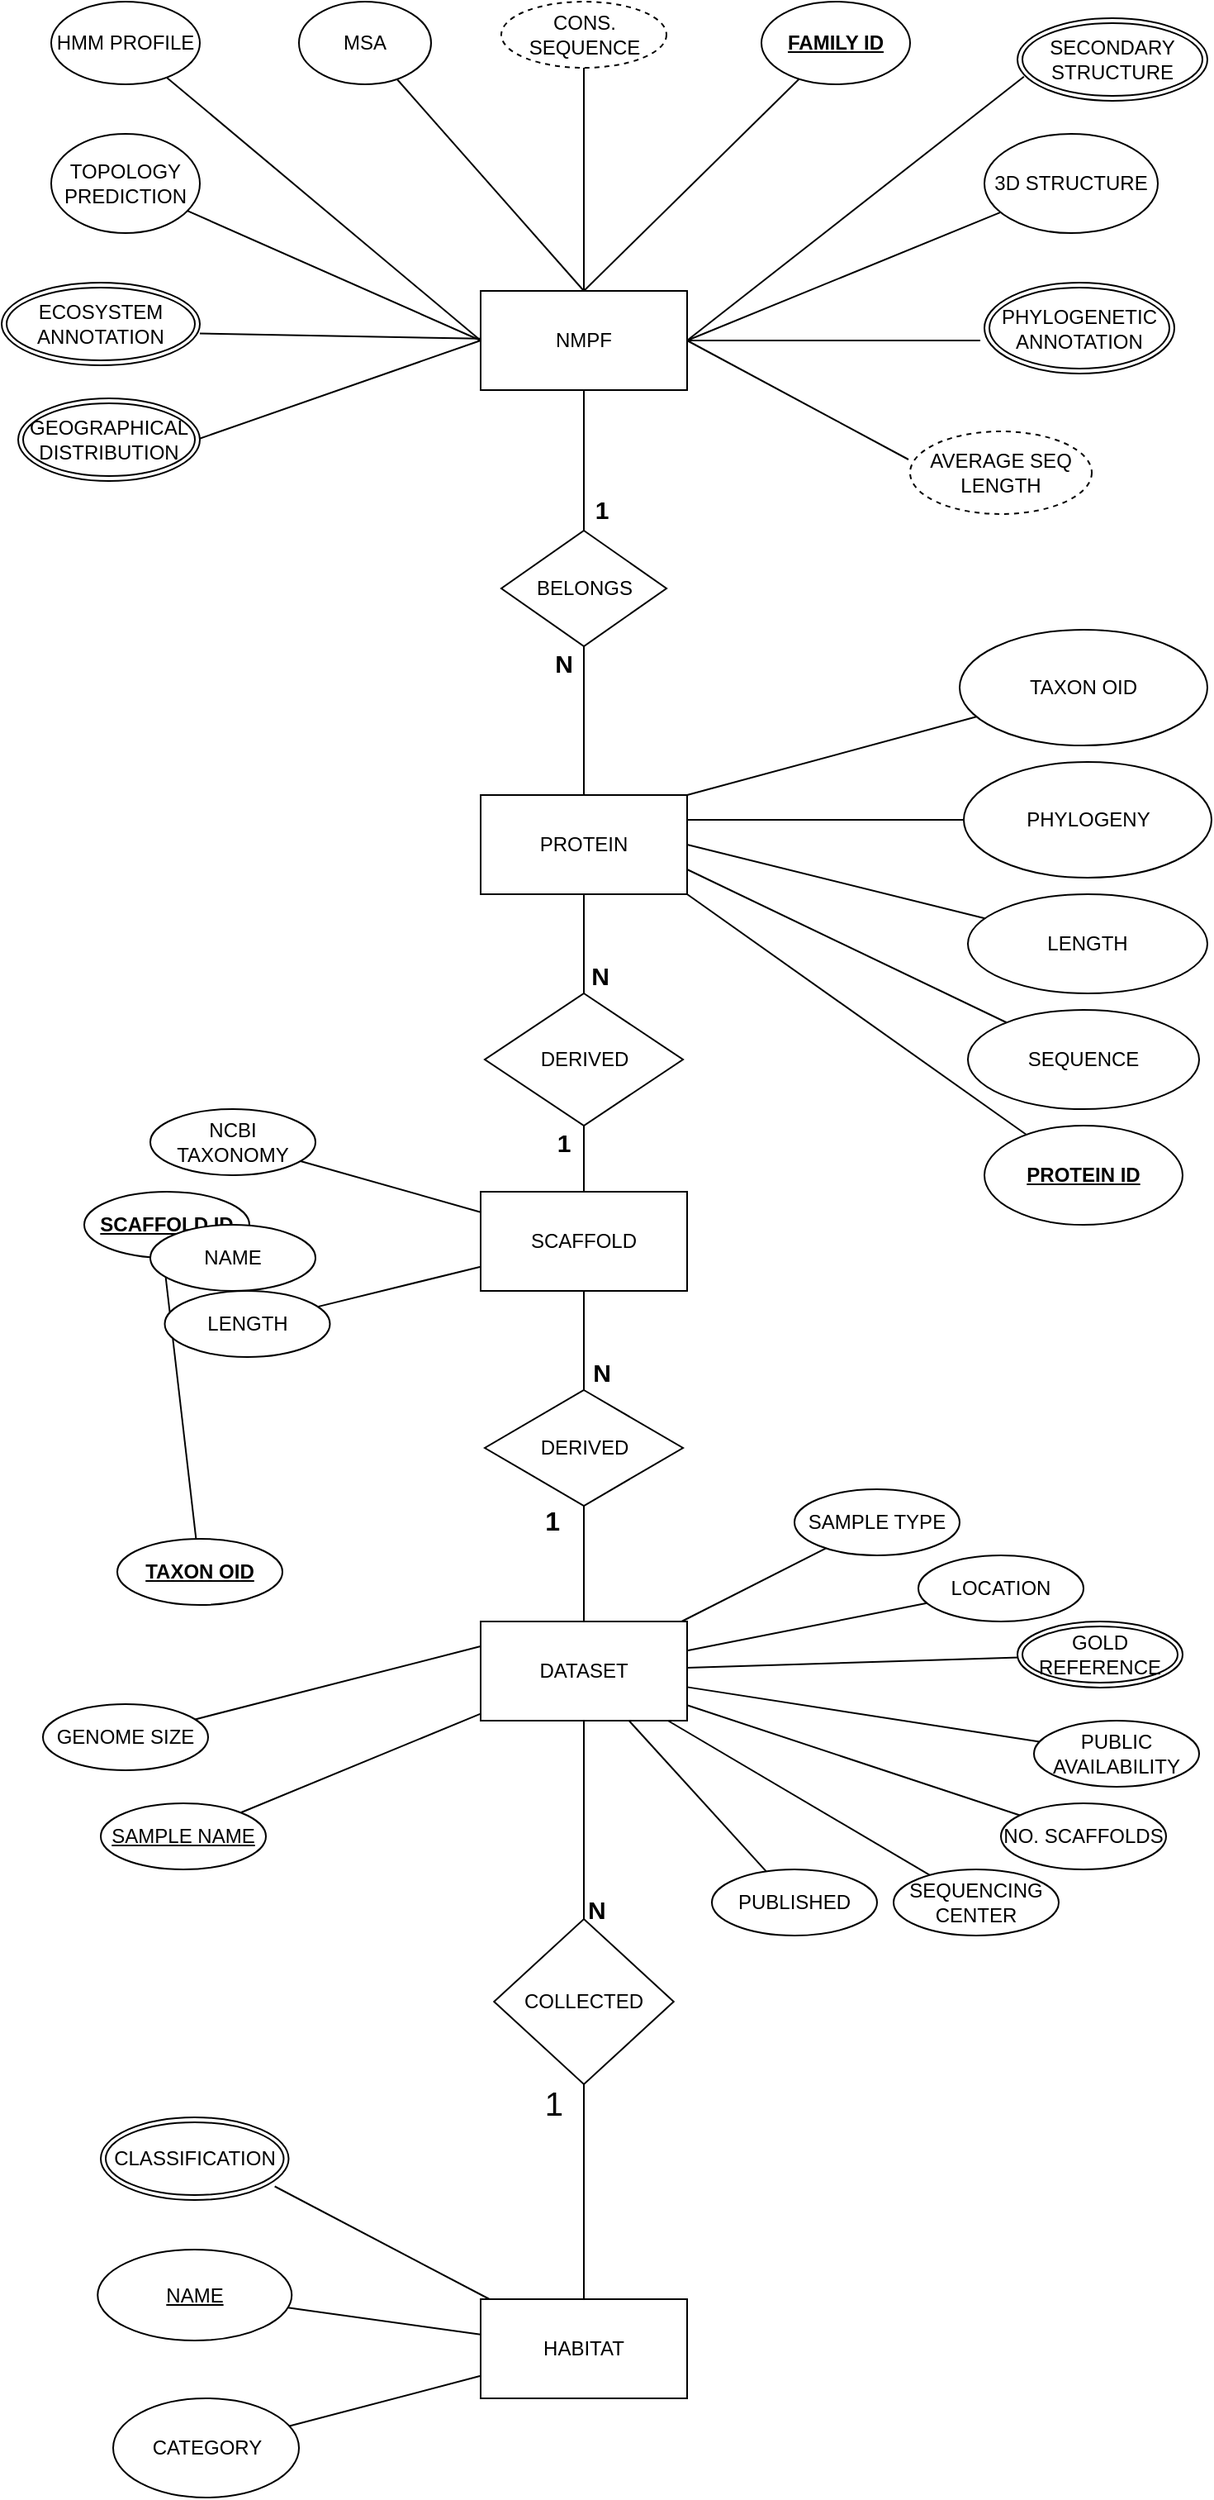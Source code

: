 <mxfile version="22.0.4" type="github">
  <diagram id="R2lEEEUBdFMjLlhIrx00" name="Page-1">
    <mxGraphModel dx="1434" dy="1858" grid="1" gridSize="10" guides="1" tooltips="1" connect="1" arrows="1" fold="1" page="1" pageScale="1" pageWidth="850" pageHeight="1100" math="0" shadow="0" extFonts="Permanent Marker^https://fonts.googleapis.com/css?family=Permanent+Marker">
      <root>
        <mxCell id="0" />
        <mxCell id="1" parent="0" />
        <mxCell id="Yh4BVkky_7kEf2Jk04-v-19" style="rounded=0;orthogonalLoop=1;jettySize=auto;html=1;endArrow=none;endFill=0;labelBackgroundColor=none;fontColor=default;entryX=0.5;entryY=1;entryDx=0;entryDy=0;" parent="1" source="Yh4BVkky_7kEf2Jk04-v-1" target="3lu_bXjI-AjVLZ6_Voox-1" edge="1">
          <mxGeometry relative="1" as="geometry">
            <mxPoint x="443" y="-420" as="targetPoint" />
          </mxGeometry>
        </mxCell>
        <mxCell id="Yh4BVkky_7kEf2Jk04-v-20" style="rounded=0;orthogonalLoop=1;jettySize=auto;html=1;endArrow=none;endFill=0;labelBackgroundColor=none;fontColor=default;exitX=0.5;exitY=0;exitDx=0;exitDy=0;" parent="1" source="Yh4BVkky_7kEf2Jk04-v-1" target="Yh4BVkky_7kEf2Jk04-v-4" edge="1">
          <mxGeometry relative="1" as="geometry">
            <mxPoint x="320" y="400" as="sourcePoint" />
          </mxGeometry>
        </mxCell>
        <mxCell id="Yh4BVkky_7kEf2Jk04-v-21" style="rounded=0;orthogonalLoop=1;jettySize=auto;html=1;endArrow=none;endFill=0;labelBackgroundColor=none;fontColor=default;exitX=0;exitY=0.5;exitDx=0;exitDy=0;" parent="1" source="Yh4BVkky_7kEf2Jk04-v-1" edge="1">
          <mxGeometry relative="1" as="geometry">
            <mxPoint x="370" y="-260" as="sourcePoint" />
            <mxPoint x="206.579" y="-204.504" as="targetPoint" />
          </mxGeometry>
        </mxCell>
        <mxCell id="Yh4BVkky_7kEf2Jk04-v-22" style="rounded=0;orthogonalLoop=1;jettySize=auto;html=1;endArrow=none;endFill=0;labelBackgroundColor=none;fontColor=default;" parent="1" source="Yh4BVkky_7kEf2Jk04-v-1" edge="1">
          <mxGeometry relative="1" as="geometry">
            <mxPoint x="682.5" y="-265" as="targetPoint" />
          </mxGeometry>
        </mxCell>
        <mxCell id="Yh4BVkky_7kEf2Jk04-v-23" style="rounded=0;orthogonalLoop=1;jettySize=auto;html=1;endArrow=none;endFill=0;labelBackgroundColor=none;fontColor=default;exitX=0;exitY=0.5;exitDx=0;exitDy=0;" parent="1" source="Yh4BVkky_7kEf2Jk04-v-1" target="Yh4BVkky_7kEf2Jk04-v-5" edge="1">
          <mxGeometry relative="1" as="geometry" />
        </mxCell>
        <mxCell id="Yh4BVkky_7kEf2Jk04-v-24" style="rounded=0;orthogonalLoop=1;jettySize=auto;html=1;endArrow=none;endFill=0;labelBackgroundColor=none;fontColor=default;exitX=1;exitY=0.5;exitDx=0;exitDy=0;" parent="1" source="Yh4BVkky_7kEf2Jk04-v-1" edge="1">
          <mxGeometry relative="1" as="geometry">
            <mxPoint x="178" y="290" as="sourcePoint" />
            <mxPoint x="708.952" y="-424.614" as="targetPoint" />
          </mxGeometry>
        </mxCell>
        <mxCell id="Yh4BVkky_7kEf2Jk04-v-25" style="rounded=0;orthogonalLoop=1;jettySize=auto;html=1;endArrow=none;endFill=0;labelBackgroundColor=none;fontColor=default;exitX=0;exitY=0.5;exitDx=0;exitDy=0;" parent="1" source="Yh4BVkky_7kEf2Jk04-v-1" target="Yh4BVkky_7kEf2Jk04-v-7" edge="1">
          <mxGeometry relative="1" as="geometry" />
        </mxCell>
        <mxCell id="Yh4BVkky_7kEf2Jk04-v-26" style="rounded=0;orthogonalLoop=1;jettySize=auto;html=1;endArrow=none;endFill=0;labelBackgroundColor=none;fontColor=default;" parent="1" source="Yh4BVkky_7kEf2Jk04-v-1" edge="1">
          <mxGeometry relative="1" as="geometry">
            <mxPoint x="170" y="330" as="sourcePoint" />
            <mxPoint x="209.976" y="-269.188" as="targetPoint" />
          </mxGeometry>
        </mxCell>
        <mxCell id="Yh4BVkky_7kEf2Jk04-v-1" value="NMPF" style="rounded=0;whiteSpace=wrap;html=1;labelBackgroundColor=none;" parent="1" vertex="1">
          <mxGeometry x="380" y="-295" width="125" height="60" as="geometry" />
        </mxCell>
        <mxCell id="Yh4BVkky_7kEf2Jk04-v-4" value="MSA" style="ellipse;whiteSpace=wrap;html=1;rounded=0;labelBackgroundColor=none;" parent="1" vertex="1">
          <mxGeometry x="270" y="-470" width="80" height="50" as="geometry" />
        </mxCell>
        <mxCell id="Yh4BVkky_7kEf2Jk04-v-5" value="HMM PROFILE" style="ellipse;whiteSpace=wrap;html=1;rounded=0;labelBackgroundColor=none;" parent="1" vertex="1">
          <mxGeometry x="120" y="-470" width="90" height="50" as="geometry" />
        </mxCell>
        <mxCell id="Yh4BVkky_7kEf2Jk04-v-7" value="TOPOLOGY PREDICTION" style="ellipse;whiteSpace=wrap;html=1;rounded=0;labelBackgroundColor=none;direction=west;" parent="1" vertex="1">
          <mxGeometry x="120" y="-390" width="90" height="60" as="geometry" />
        </mxCell>
        <mxCell id="Yh4BVkky_7kEf2Jk04-v-16" value="" style="rounded=0;orthogonalLoop=1;jettySize=auto;html=1;endArrow=none;endFill=0;labelBackgroundColor=none;fontColor=default;entryX=0.5;entryY=0;entryDx=0;entryDy=0;" parent="1" source="Yh4BVkky_7kEf2Jk04-v-11" target="Yh4BVkky_7kEf2Jk04-v-1" edge="1">
          <mxGeometry relative="1" as="geometry">
            <mxPoint x="190" y="135" as="targetPoint" />
          </mxGeometry>
        </mxCell>
        <mxCell id="Yh4BVkky_7kEf2Jk04-v-11" value="&lt;u&gt;&lt;b&gt;FAMILY ID&lt;/b&gt;&lt;/u&gt;" style="ellipse;whiteSpace=wrap;html=1;rounded=0;labelBackgroundColor=none;" parent="1" vertex="1">
          <mxGeometry x="550" y="-470" width="90" height="50" as="geometry" />
        </mxCell>
        <mxCell id="Yh4BVkky_7kEf2Jk04-v-30" value="" style="rounded=0;orthogonalLoop=1;jettySize=auto;html=1;endArrow=none;endFill=0;labelBackgroundColor=none;fontColor=default;" parent="1" source="Yh4BVkky_7kEf2Jk04-v-31" target="Yh4BVkky_7kEf2Jk04-v-29" edge="1">
          <mxGeometry relative="1" as="geometry" />
        </mxCell>
        <mxCell id="d79e8XBhKQ2igxdSj6Hg-91" value="N" style="edgeLabel;html=1;align=center;verticalAlign=middle;resizable=0;points=[];fontSize=15;fontStyle=1" parent="Yh4BVkky_7kEf2Jk04-v-30" vertex="1" connectable="0">
          <mxGeometry x="-0.711" relative="1" as="geometry">
            <mxPoint x="-13" y="-3" as="offset" />
          </mxGeometry>
        </mxCell>
        <mxCell id="d79e8XBhKQ2igxdSj6Hg-4" value="" style="rounded=0;orthogonalLoop=1;jettySize=auto;html=1;endArrow=none;endFill=0;labelBackgroundColor=none;fontColor=default;exitX=1;exitY=0.5;exitDx=0;exitDy=0;" parent="1" source="Yh4BVkky_7kEf2Jk04-v-29" target="d79e8XBhKQ2igxdSj6Hg-1" edge="1">
          <mxGeometry relative="1" as="geometry" />
        </mxCell>
        <mxCell id="Yh4BVkky_7kEf2Jk04-v-29" value="&lt;div&gt;PROTEIN&lt;/div&gt;" style="rounded=0;whiteSpace=wrap;html=1;labelBackgroundColor=none;" parent="1" vertex="1">
          <mxGeometry x="380.01" y="10" width="125" height="60" as="geometry" />
        </mxCell>
        <mxCell id="Yh4BVkky_7kEf2Jk04-v-32" value="" style="rounded=0;orthogonalLoop=1;jettySize=auto;html=1;endArrow=none;endFill=0;labelBackgroundColor=none;fontColor=default;" parent="1" source="Yh4BVkky_7kEf2Jk04-v-1" target="Yh4BVkky_7kEf2Jk04-v-31" edge="1">
          <mxGeometry relative="1" as="geometry">
            <mxPoint x="291.827" y="200.155" as="sourcePoint" />
            <mxPoint x="570" y="197" as="targetPoint" />
          </mxGeometry>
        </mxCell>
        <mxCell id="d79e8XBhKQ2igxdSj6Hg-92" value="1" style="edgeLabel;html=1;align=center;verticalAlign=middle;resizable=0;points=[];fontSize=15;fontStyle=1" parent="Yh4BVkky_7kEf2Jk04-v-32" vertex="1" connectable="0">
          <mxGeometry x="0.694" y="-1" relative="1" as="geometry">
            <mxPoint x="11" as="offset" />
          </mxGeometry>
        </mxCell>
        <mxCell id="Yh4BVkky_7kEf2Jk04-v-31" value="BELONGS" style="rhombus;whiteSpace=wrap;html=1;rounded=0;labelBackgroundColor=none;" parent="1" vertex="1">
          <mxGeometry x="392.51" y="-150" width="100" height="70" as="geometry" />
        </mxCell>
        <mxCell id="_KlqRlnfx3LXGcyiwgws-1" value="SEQUENCE" style="ellipse;whiteSpace=wrap;html=1;labelBackgroundColor=none;" parent="1" vertex="1">
          <mxGeometry x="675" y="140" width="140" height="60" as="geometry" />
        </mxCell>
        <mxCell id="_KlqRlnfx3LXGcyiwgws-2" value="" style="rounded=1;orthogonalLoop=1;jettySize=auto;html=1;endArrow=none;endFill=0;labelBackgroundColor=none;fontColor=default;exitX=1;exitY=0.75;exitDx=0;exitDy=0;" parent="1" source="Yh4BVkky_7kEf2Jk04-v-29" target="_KlqRlnfx3LXGcyiwgws-1" edge="1">
          <mxGeometry relative="1" as="geometry">
            <mxPoint x="650" y="360" as="sourcePoint" />
            <mxPoint x="710" y="210" as="targetPoint" />
          </mxGeometry>
        </mxCell>
        <mxCell id="_KlqRlnfx3LXGcyiwgws-3" value="&lt;b&gt;&lt;u&gt;PROTEIN ID&lt;/u&gt;&lt;/b&gt;" style="ellipse;whiteSpace=wrap;html=1;labelBackgroundColor=none;" parent="1" vertex="1">
          <mxGeometry x="685" y="210" width="120" height="60" as="geometry" />
        </mxCell>
        <mxCell id="_KlqRlnfx3LXGcyiwgws-5" value="TAXON OID" style="ellipse;whiteSpace=wrap;html=1;labelBackgroundColor=none;" parent="1" vertex="1">
          <mxGeometry x="670" y="-90" width="150" height="70" as="geometry" />
        </mxCell>
        <mxCell id="d79e8XBhKQ2igxdSj6Hg-1" value="LENGTH" style="ellipse;whiteSpace=wrap;html=1;rounded=0;labelBackgroundColor=none;" parent="1" vertex="1">
          <mxGeometry x="675" y="70" width="145" height="60" as="geometry" />
        </mxCell>
        <mxCell id="d79e8XBhKQ2igxdSj6Hg-8" value="PHYLOGENY" style="ellipse;whiteSpace=wrap;html=1;rounded=0;labelBackgroundColor=none;" parent="1" vertex="1">
          <mxGeometry x="672.5" y="-10" width="150" height="70" as="geometry" />
        </mxCell>
        <mxCell id="d79e8XBhKQ2igxdSj6Hg-12" value="" style="endArrow=none;html=1;rounded=0;labelBackgroundColor=none;fontColor=default;exitX=1;exitY=0.25;exitDx=0;exitDy=0;" parent="1" source="Yh4BVkky_7kEf2Jk04-v-29" target="d79e8XBhKQ2igxdSj6Hg-8" edge="1">
          <mxGeometry width="50" height="50" relative="1" as="geometry">
            <mxPoint x="510" y="20" as="sourcePoint" />
            <mxPoint x="670" y="160" as="targetPoint" />
          </mxGeometry>
        </mxCell>
        <mxCell id="d79e8XBhKQ2igxdSj6Hg-14" value="HABITAT" style="rounded=0;whiteSpace=wrap;html=1;labelBackgroundColor=none;" parent="1" vertex="1">
          <mxGeometry x="380" y="920" width="125" height="60" as="geometry" />
        </mxCell>
        <mxCell id="d79e8XBhKQ2igxdSj6Hg-15" value="SCAFFOLD" style="rounded=0;whiteSpace=wrap;html=1;labelBackgroundColor=none;" parent="1" vertex="1">
          <mxGeometry x="380" y="250" width="125" height="60" as="geometry" />
        </mxCell>
        <mxCell id="d79e8XBhKQ2igxdSj6Hg-16" value="DATASET" style="rounded=0;whiteSpace=wrap;html=1;labelBackgroundColor=none;" parent="1" vertex="1">
          <mxGeometry x="380" y="510" width="125" height="60" as="geometry" />
        </mxCell>
        <mxCell id="7EveSGwWqRpmitjXYDmx-1" value="3D STRUCTURE" style="ellipse;whiteSpace=wrap;html=1;align=center;labelBackgroundColor=none;" parent="1" vertex="1">
          <mxGeometry x="685" y="-390" width="105" height="60" as="geometry" />
        </mxCell>
        <mxCell id="7EveSGwWqRpmitjXYDmx-2" value="" style="endArrow=none;html=1;rounded=0;labelBackgroundColor=none;fontColor=default;exitX=1;exitY=0.5;exitDx=0;exitDy=0;" parent="1" source="Yh4BVkky_7kEf2Jk04-v-1" target="7EveSGwWqRpmitjXYDmx-1" edge="1">
          <mxGeometry relative="1" as="geometry">
            <mxPoint x="450" y="-110" as="sourcePoint" />
            <mxPoint x="672.5" y="-231" as="targetPoint" />
          </mxGeometry>
        </mxCell>
        <mxCell id="d79e8XBhKQ2igxdSj6Hg-28" value="&lt;u&gt;&lt;b&gt;TAXON OID&lt;/b&gt;&lt;/u&gt;" style="ellipse;whiteSpace=wrap;html=1;align=center;labelBackgroundColor=none;" parent="1" vertex="1">
          <mxGeometry x="160" y="460" width="100" height="40" as="geometry" />
        </mxCell>
        <mxCell id="d79e8XBhKQ2igxdSj6Hg-29" value="&lt;u&gt;&lt;b&gt;SCAFFOLD ID&lt;/b&gt;&lt;/u&gt;" style="ellipse;whiteSpace=wrap;html=1;align=center;labelBackgroundColor=none;" parent="1" vertex="1">
          <mxGeometry x="140" y="250" width="100" height="40" as="geometry" />
        </mxCell>
        <mxCell id="d79e8XBhKQ2igxdSj6Hg-34" value="" style="endArrow=none;html=1;rounded=0;labelBackgroundColor=none;fontColor=default;entryX=0;entryY=0.5;entryDx=0;entryDy=0;" parent="1" source="d79e8XBhKQ2igxdSj6Hg-29" edge="1">
          <mxGeometry width="50" height="50" relative="1" as="geometry">
            <mxPoint x="105" y="370" as="sourcePoint" />
            <mxPoint x="189.313" y="278.375" as="targetPoint" />
          </mxGeometry>
        </mxCell>
        <mxCell id="d79e8XBhKQ2igxdSj6Hg-35" value="" style="endArrow=none;html=1;rounded=0;labelBackgroundColor=none;fontColor=default;entryX=0;entryY=0;entryDx=0;entryDy=0;" parent="1" source="d79e8XBhKQ2igxdSj6Hg-28" edge="1">
          <mxGeometry width="50" height="50" relative="1" as="geometry">
            <mxPoint x="100" y="420" as="sourcePoint" />
            <mxPoint x="189.313" y="301.625" as="targetPoint" />
          </mxGeometry>
        </mxCell>
        <mxCell id="d79e8XBhKQ2igxdSj6Hg-36" value="LENGTH" style="ellipse;whiteSpace=wrap;html=1;align=center;labelBackgroundColor=none;" parent="1" vertex="1">
          <mxGeometry x="188.75" y="310" width="100" height="40" as="geometry" />
        </mxCell>
        <mxCell id="d79e8XBhKQ2igxdSj6Hg-37" value="" style="fontSize=12;html=1;endArrow=none;startArrow=none;labelBackgroundColor=none;fontColor=default;startFill=0;endFill=0;rounded=1;strokeColor=default;" parent="1" source="d79e8XBhKQ2igxdSj6Hg-36" target="d79e8XBhKQ2igxdSj6Hg-15" edge="1">
          <mxGeometry width="100" height="100" relative="1" as="geometry">
            <mxPoint x="263" y="490" as="sourcePoint" />
            <mxPoint x="363" y="390" as="targetPoint" />
          </mxGeometry>
        </mxCell>
        <mxCell id="d79e8XBhKQ2igxdSj6Hg-38" value="NCBI TAXONOMY" style="ellipse;whiteSpace=wrap;html=1;align=center;labelBackgroundColor=none;" parent="1" vertex="1">
          <mxGeometry x="180" y="200" width="100" height="40" as="geometry" />
        </mxCell>
        <mxCell id="d79e8XBhKQ2igxdSj6Hg-39" value="" style="fontSize=12;html=1;endArrow=none;startArrow=none;rounded=0;labelBackgroundColor=none;fontColor=default;startFill=0;endFill=0;" parent="1" source="d79e8XBhKQ2igxdSj6Hg-38" target="d79e8XBhKQ2igxdSj6Hg-15" edge="1">
          <mxGeometry width="100" height="100" relative="1" as="geometry">
            <mxPoint x="263" y="370" as="sourcePoint" />
            <mxPoint x="363" y="270" as="targetPoint" />
          </mxGeometry>
        </mxCell>
        <mxCell id="d79e8XBhKQ2igxdSj6Hg-41" value="DERIVED" style="shape=rhombus;perimeter=rhombusPerimeter;whiteSpace=wrap;html=1;align=center;labelBackgroundColor=none;" parent="1" vertex="1">
          <mxGeometry x="382.51" y="130" width="120" height="80" as="geometry" />
        </mxCell>
        <mxCell id="d79e8XBhKQ2igxdSj6Hg-43" value="&lt;u&gt;SAMPLE NAME&lt;/u&gt;" style="ellipse;whiteSpace=wrap;html=1;align=center;labelBackgroundColor=none;" parent="1" vertex="1">
          <mxGeometry x="150" y="620" width="100" height="40" as="geometry" />
        </mxCell>
        <mxCell id="d79e8XBhKQ2igxdSj6Hg-44" value="SAMPLE TYPE" style="ellipse;whiteSpace=wrap;html=1;align=center;labelBackgroundColor=none;" parent="1" vertex="1">
          <mxGeometry x="570" y="430" width="100" height="40" as="geometry" />
        </mxCell>
        <mxCell id="d79e8XBhKQ2igxdSj6Hg-45" value="LOCATION" style="ellipse;whiteSpace=wrap;html=1;align=center;labelBackgroundColor=none;" parent="1" vertex="1">
          <mxGeometry x="645" y="470" width="100" height="40" as="geometry" />
        </mxCell>
        <mxCell id="d79e8XBhKQ2igxdSj6Hg-46" value="&lt;div&gt;SEQUENCING CENTER&lt;/div&gt;" style="ellipse;whiteSpace=wrap;html=1;align=center;labelBackgroundColor=none;" parent="1" vertex="1">
          <mxGeometry x="630" y="660" width="100" height="40" as="geometry" />
        </mxCell>
        <mxCell id="d79e8XBhKQ2igxdSj6Hg-48" value="PUBLISHED" style="ellipse;whiteSpace=wrap;html=1;align=center;labelBackgroundColor=none;" parent="1" vertex="1">
          <mxGeometry x="520" y="660" width="100" height="40" as="geometry" />
        </mxCell>
        <mxCell id="d79e8XBhKQ2igxdSj6Hg-49" value="PUBLIC AVAILABILITY" style="ellipse;whiteSpace=wrap;html=1;align=center;labelBackgroundColor=none;" parent="1" vertex="1">
          <mxGeometry x="715" y="570" width="100" height="40" as="geometry" />
        </mxCell>
        <mxCell id="d79e8XBhKQ2igxdSj6Hg-50" value="GENOME SIZE" style="ellipse;whiteSpace=wrap;html=1;align=center;labelBackgroundColor=none;" parent="1" vertex="1">
          <mxGeometry x="115" y="560" width="100" height="40" as="geometry" />
        </mxCell>
        <mxCell id="d79e8XBhKQ2igxdSj6Hg-52" value="&lt;div&gt;NO. SCAFFOLDS&lt;/div&gt;" style="ellipse;whiteSpace=wrap;html=1;align=center;labelBackgroundColor=none;" parent="1" vertex="1">
          <mxGeometry x="695" y="620" width="100" height="40" as="geometry" />
        </mxCell>
        <mxCell id="d79e8XBhKQ2igxdSj6Hg-57" value="" style="endArrow=none;html=1;rounded=0;labelBackgroundColor=none;fontColor=default;exitX=0;exitY=0.25;exitDx=0;exitDy=0;" parent="1" source="d79e8XBhKQ2igxdSj6Hg-16" target="d79e8XBhKQ2igxdSj6Hg-50" edge="1">
          <mxGeometry relative="1" as="geometry">
            <mxPoint x="512.5" y="559.58" as="sourcePoint" />
            <mxPoint x="672.5" y="559.58" as="targetPoint" />
          </mxGeometry>
        </mxCell>
        <mxCell id="d79e8XBhKQ2igxdSj6Hg-58" value="" style="endArrow=none;html=1;rounded=0;labelBackgroundColor=none;fontColor=default;" parent="1" source="d79e8XBhKQ2igxdSj6Hg-16" target="d79e8XBhKQ2igxdSj6Hg-45" edge="1">
          <mxGeometry relative="1" as="geometry">
            <mxPoint x="410" y="540" as="sourcePoint" />
            <mxPoint x="570" y="540" as="targetPoint" />
          </mxGeometry>
        </mxCell>
        <mxCell id="d79e8XBhKQ2igxdSj6Hg-59" value="" style="endArrow=none;html=1;rounded=0;labelBackgroundColor=none;fontColor=default;" parent="1" source="d79e8XBhKQ2igxdSj6Hg-16" target="d79e8XBhKQ2igxdSj6Hg-48" edge="1">
          <mxGeometry relative="1" as="geometry">
            <mxPoint x="410" y="540" as="sourcePoint" />
            <mxPoint x="570" y="540" as="targetPoint" />
          </mxGeometry>
        </mxCell>
        <mxCell id="d79e8XBhKQ2igxdSj6Hg-60" value="" style="endArrow=none;html=1;rounded=0;labelBackgroundColor=none;fontColor=default;" parent="1" source="d79e8XBhKQ2igxdSj6Hg-16" edge="1">
          <mxGeometry relative="1" as="geometry">
            <mxPoint x="410" y="540" as="sourcePoint" />
            <mxPoint x="710.155" y="531.572" as="targetPoint" />
          </mxGeometry>
        </mxCell>
        <mxCell id="d79e8XBhKQ2igxdSj6Hg-61" value="" style="endArrow=none;html=1;rounded=0;labelBackgroundColor=none;fontColor=default;" parent="1" source="d79e8XBhKQ2igxdSj6Hg-16" target="d79e8XBhKQ2igxdSj6Hg-49" edge="1">
          <mxGeometry relative="1" as="geometry">
            <mxPoint x="410" y="540" as="sourcePoint" />
            <mxPoint x="570" y="540" as="targetPoint" />
          </mxGeometry>
        </mxCell>
        <mxCell id="d79e8XBhKQ2igxdSj6Hg-62" value="" style="endArrow=none;html=1;rounded=0;labelBackgroundColor=none;fontColor=default;" parent="1" source="d79e8XBhKQ2igxdSj6Hg-16" target="d79e8XBhKQ2igxdSj6Hg-52" edge="1">
          <mxGeometry relative="1" as="geometry">
            <mxPoint x="410" y="540" as="sourcePoint" />
            <mxPoint x="570" y="540" as="targetPoint" />
          </mxGeometry>
        </mxCell>
        <mxCell id="d79e8XBhKQ2igxdSj6Hg-63" value="" style="endArrow=none;html=1;rounded=0;labelBackgroundColor=none;fontColor=default;" parent="1" source="d79e8XBhKQ2igxdSj6Hg-16" target="d79e8XBhKQ2igxdSj6Hg-46" edge="1">
          <mxGeometry relative="1" as="geometry">
            <mxPoint x="410" y="540" as="sourcePoint" />
            <mxPoint x="570" y="540" as="targetPoint" />
          </mxGeometry>
        </mxCell>
        <mxCell id="d79e8XBhKQ2igxdSj6Hg-64" value="" style="endArrow=none;html=1;rounded=0;labelBackgroundColor=none;fontColor=default;" parent="1" source="d79e8XBhKQ2igxdSj6Hg-44" target="d79e8XBhKQ2igxdSj6Hg-16" edge="1">
          <mxGeometry relative="1" as="geometry">
            <mxPoint x="410" y="540" as="sourcePoint" />
            <mxPoint x="570" y="540" as="targetPoint" />
          </mxGeometry>
        </mxCell>
        <mxCell id="d79e8XBhKQ2igxdSj6Hg-65" value="" style="endArrow=none;html=1;rounded=0;labelBackgroundColor=none;fontColor=default;" parent="1" source="d79e8XBhKQ2igxdSj6Hg-16" target="d79e8XBhKQ2igxdSj6Hg-43" edge="1">
          <mxGeometry relative="1" as="geometry">
            <mxPoint x="410" y="540" as="sourcePoint" />
            <mxPoint x="570" y="540" as="targetPoint" />
          </mxGeometry>
        </mxCell>
        <mxCell id="d79e8XBhKQ2igxdSj6Hg-66" value="&lt;u&gt;NAME&lt;/u&gt;" style="ellipse;whiteSpace=wrap;html=1;align=center;labelBackgroundColor=none;" parent="1" vertex="1">
          <mxGeometry x="148.13" y="890" width="117.5" height="55" as="geometry" />
        </mxCell>
        <mxCell id="d79e8XBhKQ2igxdSj6Hg-67" value="CATEGORY" style="ellipse;whiteSpace=wrap;html=1;align=center;labelBackgroundColor=none;" parent="1" vertex="1">
          <mxGeometry x="157.5" y="980" width="112.5" height="60" as="geometry" />
        </mxCell>
        <mxCell id="d79e8XBhKQ2igxdSj6Hg-69" value="" style="endArrow=none;html=1;rounded=0;labelBackgroundColor=none;fontColor=default;" parent="1" target="d79e8XBhKQ2igxdSj6Hg-14" edge="1">
          <mxGeometry relative="1" as="geometry">
            <mxPoint x="255.325" y="851.75" as="sourcePoint" />
            <mxPoint x="570" y="720" as="targetPoint" />
          </mxGeometry>
        </mxCell>
        <mxCell id="d79e8XBhKQ2igxdSj6Hg-70" value="" style="endArrow=none;html=1;rounded=0;labelBackgroundColor=none;fontColor=default;" parent="1" source="d79e8XBhKQ2igxdSj6Hg-67" target="d79e8XBhKQ2igxdSj6Hg-14" edge="1">
          <mxGeometry relative="1" as="geometry">
            <mxPoint x="410" y="720" as="sourcePoint" />
            <mxPoint x="570" y="720" as="targetPoint" />
          </mxGeometry>
        </mxCell>
        <mxCell id="d79e8XBhKQ2igxdSj6Hg-71" value="" style="endArrow=none;html=1;rounded=0;labelBackgroundColor=none;fontColor=default;" parent="1" source="d79e8XBhKQ2igxdSj6Hg-66" target="d79e8XBhKQ2igxdSj6Hg-14" edge="1">
          <mxGeometry relative="1" as="geometry">
            <mxPoint x="410" y="720" as="sourcePoint" />
            <mxPoint x="570" y="720" as="targetPoint" />
          </mxGeometry>
        </mxCell>
        <mxCell id="d79e8XBhKQ2igxdSj6Hg-73" value="COLLECTED" style="shape=rhombus;perimeter=rhombusPerimeter;whiteSpace=wrap;html=1;align=center;direction=south;labelBackgroundColor=none;" parent="1" vertex="1">
          <mxGeometry x="388.13" y="690" width="108.75" height="100" as="geometry" />
        </mxCell>
        <mxCell id="d79e8XBhKQ2igxdSj6Hg-76" value="" style="endArrow=none;html=1;rounded=0;labelBackgroundColor=none;fontColor=default;fontFamily=Permanent Marker;fontSource=https%3A%2F%2Ffonts.googleapis.com%2Fcss%3Ffamily%3DPermanent%2BMarker;fontSize=30;" parent="1" source="d79e8XBhKQ2igxdSj6Hg-73" target="d79e8XBhKQ2igxdSj6Hg-14" edge="1">
          <mxGeometry relative="1" as="geometry">
            <mxPoint x="410" y="770" as="sourcePoint" />
            <mxPoint x="570" y="770" as="targetPoint" />
          </mxGeometry>
        </mxCell>
        <mxCell id="d79e8XBhKQ2igxdSj6Hg-77" value="&lt;font style=&quot;font-size: 20px;&quot;&gt;1&lt;/font&gt;" style="resizable=0;html=1;whiteSpace=wrap;align=right;verticalAlign=bottom;labelBackgroundColor=none;fontSize=30;" parent="d79e8XBhKQ2igxdSj6Hg-76" connectable="0" vertex="1">
          <mxGeometry x="1" relative="1" as="geometry">
            <mxPoint x="-11" y="-101" as="offset" />
          </mxGeometry>
        </mxCell>
        <mxCell id="d79e8XBhKQ2igxdSj6Hg-78" value="" style="endArrow=none;html=1;rounded=0;labelBackgroundColor=none;labelBorderColor=none;fontColor=default;fontSize=30;labelPosition=center;verticalLabelPosition=top;align=center;verticalAlign=bottom;" parent="1" source="d79e8XBhKQ2igxdSj6Hg-73" target="d79e8XBhKQ2igxdSj6Hg-16" edge="1">
          <mxGeometry relative="1" as="geometry">
            <mxPoint x="580" y="835" as="sourcePoint" />
            <mxPoint x="860" y="825" as="targetPoint" />
          </mxGeometry>
        </mxCell>
        <mxCell id="d79e8XBhKQ2igxdSj6Hg-79" value="&lt;div align=&quot;left&quot; style=&quot;font-size: 15px;&quot;&gt;&lt;h3 style=&quot;font-size: 15px;&quot;&gt;N&lt;/h3&gt;&lt;/div&gt;" style="resizable=0;html=1;whiteSpace=wrap;align=left;verticalAlign=bottom;labelBackgroundColor=none;fontSize=15;" parent="d79e8XBhKQ2igxdSj6Hg-78" connectable="0" vertex="1">
          <mxGeometry x="1" relative="1" as="geometry">
            <mxPoint y="140" as="offset" />
          </mxGeometry>
        </mxCell>
        <mxCell id="d79e8XBhKQ2igxdSj6Hg-80" value="DERIVED" style="shape=rhombus;perimeter=rhombusPerimeter;whiteSpace=wrap;html=1;align=center;" parent="1" vertex="1">
          <mxGeometry x="382.51" y="370" width="120" height="70" as="geometry" />
        </mxCell>
        <mxCell id="d79e8XBhKQ2igxdSj6Hg-81" value="" style="endArrow=none;html=1;rounded=0;" parent="1" source="d79e8XBhKQ2igxdSj6Hg-16" target="d79e8XBhKQ2igxdSj6Hg-80" edge="1">
          <mxGeometry relative="1" as="geometry">
            <mxPoint x="380" y="470" as="sourcePoint" />
            <mxPoint x="540" y="470" as="targetPoint" />
          </mxGeometry>
        </mxCell>
        <mxCell id="d79e8XBhKQ2igxdSj6Hg-82" value="1" style="resizable=0;html=1;whiteSpace=wrap;align=right;verticalAlign=bottom;fontSize=16;fontStyle=1" parent="d79e8XBhKQ2igxdSj6Hg-81" connectable="0" vertex="1">
          <mxGeometry x="1" relative="1" as="geometry">
            <mxPoint x="-13" y="20" as="offset" />
          </mxGeometry>
        </mxCell>
        <mxCell id="d79e8XBhKQ2igxdSj6Hg-83" value="" style="endArrow=none;html=1;rounded=0;exitX=1;exitY=0;exitDx=0;exitDy=0;" parent="1" source="Yh4BVkky_7kEf2Jk04-v-29" target="_KlqRlnfx3LXGcyiwgws-5" edge="1">
          <mxGeometry relative="1" as="geometry">
            <mxPoint x="510" y="20" as="sourcePoint" />
            <mxPoint x="450" y="30" as="targetPoint" />
          </mxGeometry>
        </mxCell>
        <mxCell id="d79e8XBhKQ2igxdSj6Hg-84" value="" style="endArrow=none;html=1;rounded=0;exitX=1;exitY=1;exitDx=0;exitDy=0;" parent="1" source="Yh4BVkky_7kEf2Jk04-v-29" target="_KlqRlnfx3LXGcyiwgws-3" edge="1">
          <mxGeometry relative="1" as="geometry">
            <mxPoint x="510" y="50" as="sourcePoint" />
            <mxPoint x="450" y="120" as="targetPoint" />
          </mxGeometry>
        </mxCell>
        <mxCell id="d79e8XBhKQ2igxdSj6Hg-85" value="" style="endArrow=none;html=1;rounded=0;" parent="1" source="d79e8XBhKQ2igxdSj6Hg-80" target="d79e8XBhKQ2igxdSj6Hg-15" edge="1">
          <mxGeometry relative="1" as="geometry">
            <mxPoint x="290" y="450" as="sourcePoint" />
            <mxPoint x="450" y="450" as="targetPoint" />
          </mxGeometry>
        </mxCell>
        <mxCell id="d79e8XBhKQ2igxdSj6Hg-86" value="N" style="resizable=0;html=1;whiteSpace=wrap;align=right;verticalAlign=bottom;fontSize=15;fontStyle=1" parent="d79e8XBhKQ2igxdSj6Hg-85" connectable="0" vertex="1">
          <mxGeometry x="1" relative="1" as="geometry">
            <mxPoint x="18" y="60" as="offset" />
          </mxGeometry>
        </mxCell>
        <mxCell id="d79e8XBhKQ2igxdSj6Hg-87" value="" style="endArrow=none;html=1;rounded=0;" parent="1" source="d79e8XBhKQ2igxdSj6Hg-41" target="Yh4BVkky_7kEf2Jk04-v-29" edge="1">
          <mxGeometry relative="1" as="geometry">
            <mxPoint x="290" y="330" as="sourcePoint" />
            <mxPoint x="450" y="330" as="targetPoint" />
          </mxGeometry>
        </mxCell>
        <mxCell id="d79e8XBhKQ2igxdSj6Hg-88" value="N" style="resizable=0;html=1;whiteSpace=wrap;align=right;verticalAlign=bottom;fontSize=15;fontStyle=1" parent="d79e8XBhKQ2igxdSj6Hg-87" connectable="0" vertex="1">
          <mxGeometry x="1" relative="1" as="geometry">
            <mxPoint x="17" y="60" as="offset" />
          </mxGeometry>
        </mxCell>
        <mxCell id="d79e8XBhKQ2igxdSj6Hg-89" value="" style="endArrow=none;html=1;rounded=0;" parent="1" source="d79e8XBhKQ2igxdSj6Hg-41" target="d79e8XBhKQ2igxdSj6Hg-15" edge="1">
          <mxGeometry relative="1" as="geometry">
            <mxPoint x="290" y="240" as="sourcePoint" />
            <mxPoint x="450" y="240" as="targetPoint" />
          </mxGeometry>
        </mxCell>
        <mxCell id="d79e8XBhKQ2igxdSj6Hg-90" value="1" style="edgeLabel;html=1;align=center;verticalAlign=middle;resizable=0;points=[];fontSize=15;fontStyle=1" parent="d79e8XBhKQ2igxdSj6Hg-89" vertex="1" connectable="0">
          <mxGeometry x="-0.4" relative="1" as="geometry">
            <mxPoint x="-13" y="-2" as="offset" />
          </mxGeometry>
        </mxCell>
        <mxCell id="R8yv3j7y8IBAC_rJrTb6-1" value="ΝΑΜΕ" style="ellipse;whiteSpace=wrap;html=1;align=center;" parent="1" vertex="1">
          <mxGeometry x="180" y="270" width="100" height="40" as="geometry" />
        </mxCell>
        <mxCell id="HY7Dbg6rA6W7Nj4UcRwg-1" value="AVERAGE SEQ LENGTH" style="ellipse;whiteSpace=wrap;html=1;align=center;dashed=1;" parent="1" vertex="1">
          <mxGeometry x="640" y="-210" width="110" height="50" as="geometry" />
        </mxCell>
        <mxCell id="R8yv3j7y8IBAC_rJrTb6-2" value="CLASSIFICATION" style="ellipse;shape=doubleEllipse;margin=3;whiteSpace=wrap;html=1;align=center;" parent="1" vertex="1">
          <mxGeometry x="150" y="810" width="113.75" height="50" as="geometry" />
        </mxCell>
        <mxCell id="HY7Dbg6rA6W7Nj4UcRwg-2" style="rounded=0;orthogonalLoop=1;jettySize=auto;html=1;endArrow=none;endFill=0;labelBackgroundColor=none;fontColor=default;exitX=1;exitY=0.5;exitDx=0;exitDy=0;entryX=-0.009;entryY=0.34;entryDx=0;entryDy=0;entryPerimeter=0;" parent="1" source="Yh4BVkky_7kEf2Jk04-v-1" target="HY7Dbg6rA6W7Nj4UcRwg-1" edge="1">
          <mxGeometry relative="1" as="geometry">
            <mxPoint x="515" y="-255" as="sourcePoint" />
            <mxPoint x="693" y="-255" as="targetPoint" />
          </mxGeometry>
        </mxCell>
        <mxCell id="R8yv3j7y8IBAC_rJrTb6-3" value="GOLD REFERENCE" style="ellipse;shape=doubleEllipse;margin=3;whiteSpace=wrap;html=1;align=center;" parent="1" vertex="1">
          <mxGeometry x="705" y="510" width="100" height="40" as="geometry" />
        </mxCell>
        <mxCell id="R8yv3j7y8IBAC_rJrTb6-4" value="GEOGRAPHICAL DISTRIBUTION" style="ellipse;shape=doubleEllipse;margin=3;whiteSpace=wrap;html=1;align=center;" parent="1" vertex="1">
          <mxGeometry x="100" y="-230" width="110" height="50" as="geometry" />
        </mxCell>
        <mxCell id="R8yv3j7y8IBAC_rJrTb6-5" value="ECOSYSTEM ANNOTATION" style="ellipse;shape=doubleEllipse;margin=3;whiteSpace=wrap;html=1;align=center;" parent="1" vertex="1">
          <mxGeometry x="90" y="-300" width="120" height="50" as="geometry" />
        </mxCell>
        <mxCell id="R8yv3j7y8IBAC_rJrTb6-6" value="SECONDARY STRUCTURE" style="ellipse;shape=doubleEllipse;margin=3;whiteSpace=wrap;html=1;align=center;" parent="1" vertex="1">
          <mxGeometry x="705" y="-460" width="115" height="50" as="geometry" />
        </mxCell>
        <mxCell id="R8yv3j7y8IBAC_rJrTb6-7" value="PHYLOGENETIC ANNOTATION" style="ellipse;shape=doubleEllipse;margin=3;whiteSpace=wrap;html=1;align=center;" parent="1" vertex="1">
          <mxGeometry x="685" y="-300" width="115" height="55" as="geometry" />
        </mxCell>
        <mxCell id="3lu_bXjI-AjVLZ6_Voox-1" value="CONS. SEQUENCE" style="ellipse;whiteSpace=wrap;html=1;align=center;dashed=1;" vertex="1" parent="1">
          <mxGeometry x="392.5" y="-470" width="100" height="40" as="geometry" />
        </mxCell>
      </root>
    </mxGraphModel>
  </diagram>
</mxfile>
